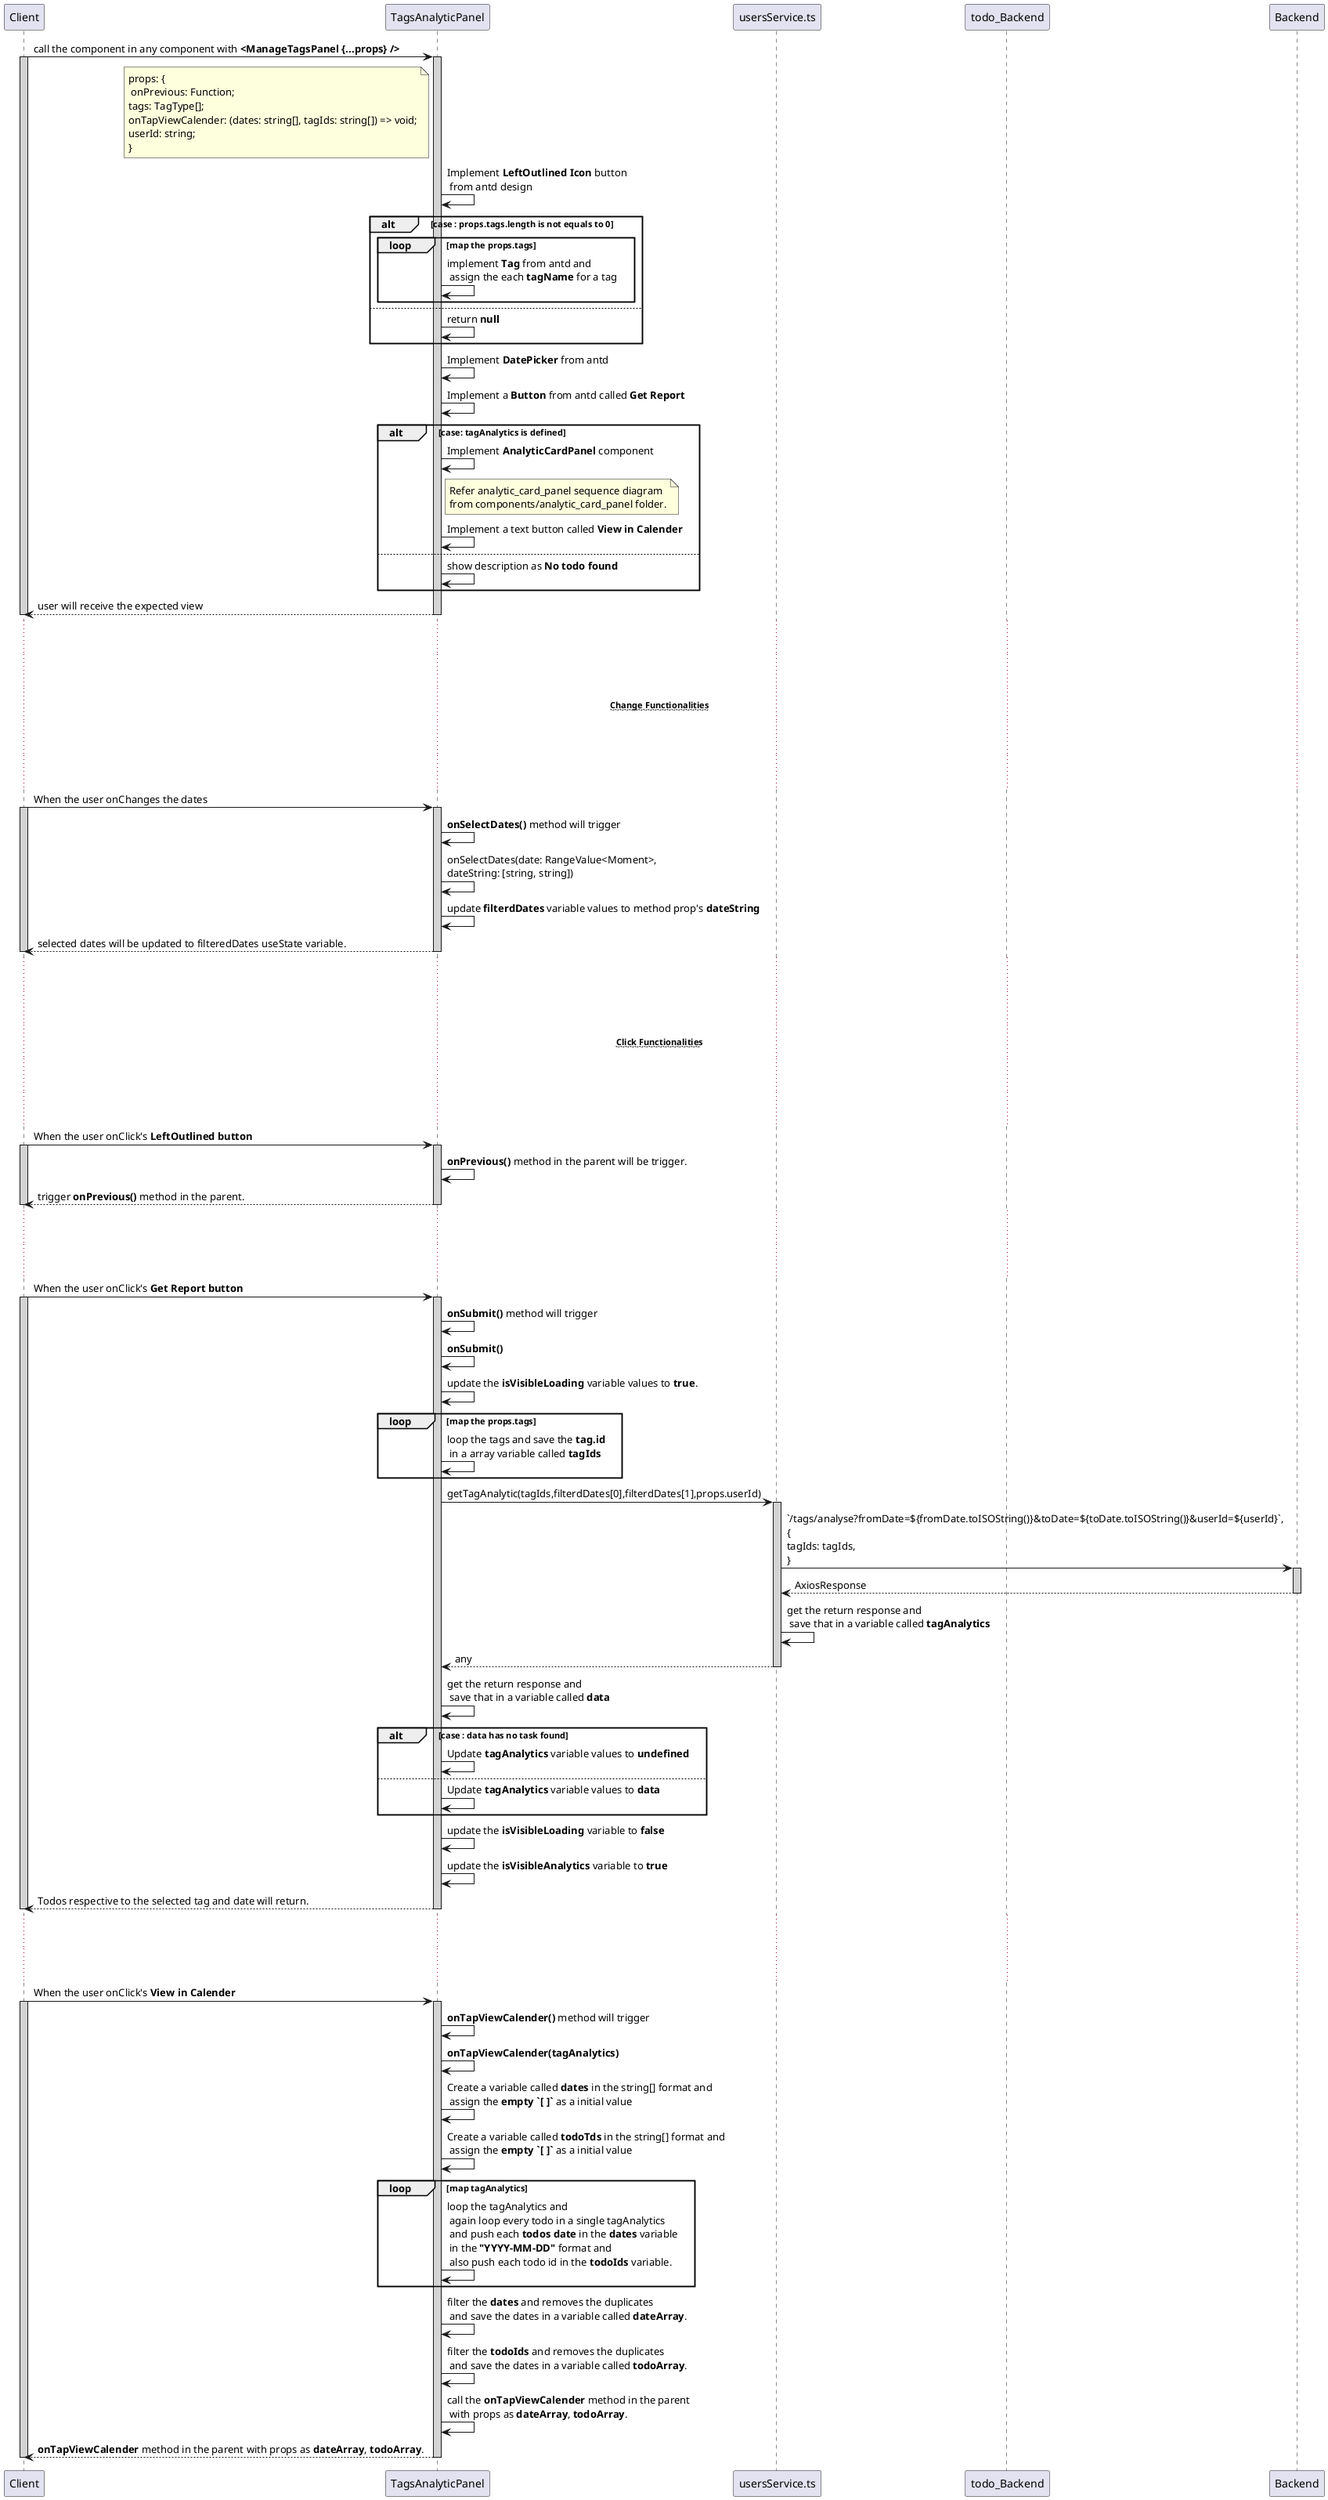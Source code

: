 @startuml tags_analytic_panel
participant Client
participant TagsAnalyticPanel
participant usersService.ts
participant todo_Backend

Client -> TagsAnalyticPanel : call the component in any component with **<ManageTagsPanel {...props} />**
activate Client #D3D3D3
    activate TagsAnalyticPanel #D3D3D3
        note left of TagsAnalyticPanel : props: {\n onPrevious: Function;\ntags: TagType[];\nonTapViewCalender: (dates: string[], tagIds: string[]) => void;\nuserId: string; \n}
        TagsAnalyticPanel -> TagsAnalyticPanel : Implement **LeftOutlined Icon** button\n from antd design
        alt case : props.tags.length is not equals to 0
            loop map the props.tags 
                TagsAnalyticPanel -> TagsAnalyticPanel : implement **Tag** from antd and\n assign the each **tagName** for a tag
            end
        else
            TagsAnalyticPanel -> TagsAnalyticPanel : return **null**
        end
        TagsAnalyticPanel -> TagsAnalyticPanel : Implement **DatePicker** from antd
        TagsAnalyticPanel -> TagsAnalyticPanel : Implement a **Button** from antd called **Get Report**
        alt case: tagAnalytics is defined
            TagsAnalyticPanel -> TagsAnalyticPanel : Implement **AnalyticCardPanel** component
            note right of TagsAnalyticPanel : Refer analytic_card_panel sequence diagram\nfrom components/analytic_card_panel folder.
            TagsAnalyticPanel -> TagsAnalyticPanel : Implement a text button called **View in Calender**
        else
            TagsAnalyticPanel -> TagsAnalyticPanel : show description as **No todo found**
        end
        
        Client <-- TagsAnalyticPanel : user will receive the expected view
    deactivate TagsAnalyticPanel
deactivate Client

... ...
... ...
...~~**Change Functionalities**~~ ...
... ...
... ...

Client -> TagsAnalyticPanel : When the user onChanges the dates
activate Client #D3D3D3
    activate TagsAnalyticPanel #D3D3D3
        TagsAnalyticPanel -> TagsAnalyticPanel : **onSelectDates()** method will trigger
        TagsAnalyticPanel -> TagsAnalyticPanel : onSelectDates(date: RangeValue<Moment>,\ndateString: [string, string])
        TagsAnalyticPanel -> TagsAnalyticPanel : update **filterdDates** variable values to method prop's **dateString**
        Client <-- TagsAnalyticPanel : selected dates will be updated to filteredDates useState variable.

    deactivate TagsAnalyticPanel
deactivate Client

... ...
... ...
...~~**Click Functionalities**~~ ...
... ...
... ...

Client -> TagsAnalyticPanel : When the user onClick's **LeftOutlined button**
activate Client #D3D3D3
    activate TagsAnalyticPanel #D3D3D3
        TagsAnalyticPanel -> TagsAnalyticPanel : **onPrevious()** method in the parent will be trigger.
        Client <-- TagsAnalyticPanel : trigger **onPrevious()** method in the parent.
    deactivate TagsAnalyticPanel
deactivate Client

... ...
... ...

Client -> TagsAnalyticPanel : When the user onClick's **Get Report button**
activate Client #D3D3D3
    activate TagsAnalyticPanel #D3D3D3
        TagsAnalyticPanel -> TagsAnalyticPanel : **onSubmit()** method will trigger
        TagsAnalyticPanel -> TagsAnalyticPanel : **onSubmit()**
        TagsAnalyticPanel -> TagsAnalyticPanel : update the **isVisibleLoading** variable values to **true**.
        loop map the props.tags
            TagsAnalyticPanel -> TagsAnalyticPanel : loop the tags and save the **tag.id**\n in a array variable called **tagIds**
        end
        TagsAnalyticPanel -> usersService.ts :getTagAnalytic(tagIds,filterdDates[0],filterdDates[1],props.userId)
        activate usersService.ts #D3D3D3
            usersService.ts -> Backend : `/tags/analyse?fromDate=${fromDate.toISOString()}&toDate=${toDate.toISOString()}&userId=${userId}`,\n{\ntagIds: tagIds,\n}
            activate Backend #D3D3D3
                usersService.ts <-- Backend :AxiosResponse
            deactivate Backend
            usersService.ts -> usersService.ts : get the return response and\n save that in a variable called **tagAnalytics**
            TagsAnalyticPanel <-- usersService.ts : any
        deactivate usersService.ts
        TagsAnalyticPanel -> TagsAnalyticPanel : get the return response and\n save that in a variable called **data**
        alt case : data has **no task found**
            TagsAnalyticPanel -> TagsAnalyticPanel : Update **tagAnalytics** variable values to **undefined**
        else
            TagsAnalyticPanel -> TagsAnalyticPanel : Update **tagAnalytics** variable values to **data**
        end
        TagsAnalyticPanel -> TagsAnalyticPanel : update the **isVisibleLoading** variable to **false**
        TagsAnalyticPanel -> TagsAnalyticPanel : update the **isVisibleAnalytics** variable to **true**
        Client <-- TagsAnalyticPanel : Todos respective to the selected tag and date will return.
    deactivate TagsAnalyticPanel
deactivate Client

... ...
... ...

Client -> TagsAnalyticPanel : When the user onClick's **View in Calender**
activate Client #D3D3D3
    activate TagsAnalyticPanel #D3D3D3
        TagsAnalyticPanel -> TagsAnalyticPanel : **onTapViewCalender()** method will trigger
        TagsAnalyticPanel -> TagsAnalyticPanel : **onTapViewCalender(tagAnalytics)**
        TagsAnalyticPanel -> TagsAnalyticPanel : Create a variable called **dates** in the string[] format and\n assign the **empty `[ ]`** as a initial value
        TagsAnalyticPanel -> TagsAnalyticPanel : Create a variable called **todoTds** in the string[] format and\n assign the **empty `[ ]`** as a initial value
        loop map **tagAnalytics** 
            TagsAnalyticPanel -> TagsAnalyticPanel : loop the tagAnalytics and\n again loop every todo in a single tagAnalytics\n and push each **todos date** in the **dates** variable\n in the **"YYYY-MM-DD"** format and\n also push each todo id in the **todoIds** variable.
        end
        TagsAnalyticPanel -> TagsAnalyticPanel : filter the **dates** and removes the duplicates\n and save the dates in a variable called **dateArray**.
        TagsAnalyticPanel -> TagsAnalyticPanel : filter the **todoIds** and removes the duplicates\n and save the dates in a variable called **todoArray**.
        TagsAnalyticPanel -> TagsAnalyticPanel : call the **onTapViewCalender** method in the parent\n with props as **dateArray**, **todoArray**.
        Client <-- TagsAnalyticPanel : **onTapViewCalender** method in the parent with props as **dateArray**, **todoArray**.
    deactivate TagsAnalyticPanel
deactivate Client

@enduml